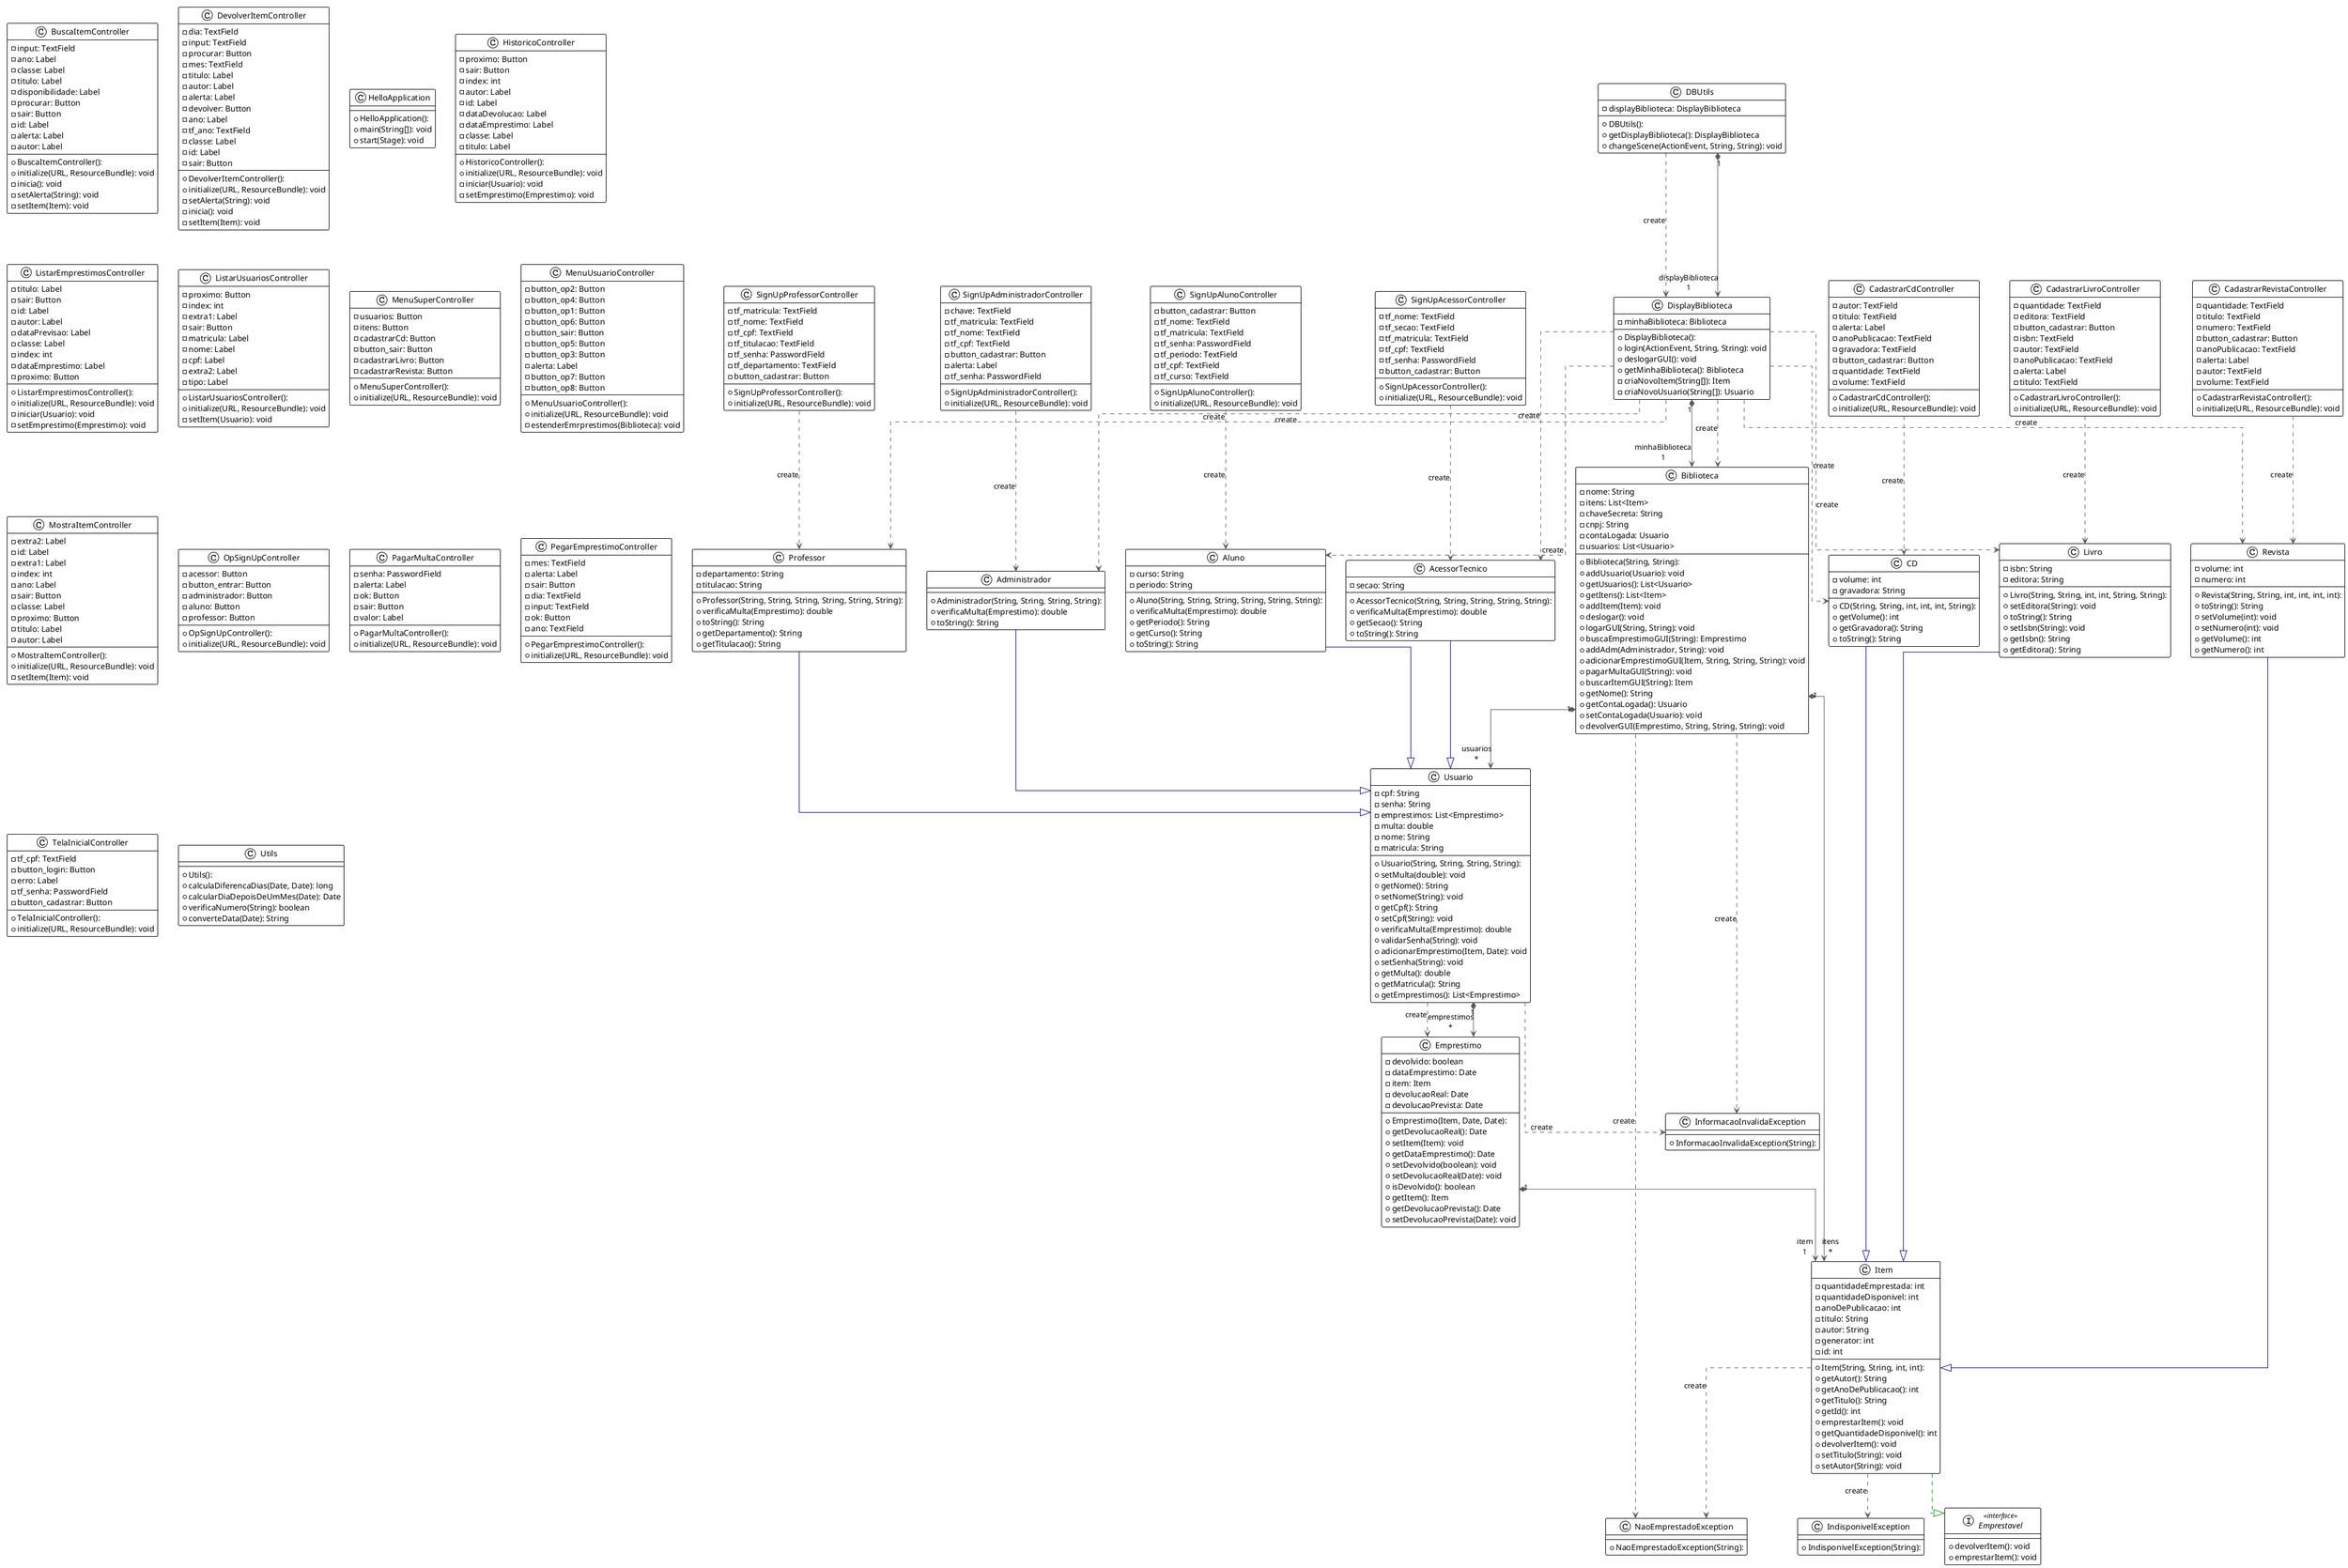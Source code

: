 @startuml

!theme plain
top to bottom direction
skinparam linetype ortho

class AcessorTecnico {
  + AcessorTecnico(String, String, String, String, String): 
  - secao: String
  + verificaMulta(Emprestimo): double
  + getSecao(): String
  + toString(): String
}
class Administrador {
  + Administrador(String, String, String, String): 
  + verificaMulta(Emprestimo): double
  + toString(): String
}
class Aluno {
  + Aluno(String, String, String, String, String, String): 
  - curso: String
  - periodo: String
  + verificaMulta(Emprestimo): double
  + getPeriodo(): String
  + getCurso(): String
  + toString(): String
}
class Biblioteca {
  + Biblioteca(String, String): 
  - nome: String
  - itens: List<Item>
  - chaveSecreta: String
  - cnpj: String
  - contaLogada: Usuario
  - usuarios: List<Usuario>
  + addUsuario(Usuario): void
  + getUsuarios(): List<Usuario>
  + getItens(): List<Item>
  + addItem(Item): void
  + deslogar(): void
  + logarGUI(String, String): void
  + buscaEmprestimoGUI(String): Emprestimo
  + addAdm(Administrador, String): void
  + adicionarEmprestimoGUI(Item, String, String, String): void
  + pagarMultaGUI(String): void
  + buscarItemGUI(String): Item
  + getNome(): String
  + getContaLogada(): Usuario
  + setContaLogada(Usuario): void
  + devolverGUI(Emprestimo, String, String, String): void
}
class BuscaItemController {
  + BuscaItemController(): 
  - input: TextField
  - ano: Label
  - classe: Label
  - titulo: Label
  - disponibilidade: Label
  - procurar: Button
  - sair: Button
  - id: Label
  - alerta: Label
  - autor: Label
  + initialize(URL, ResourceBundle): void
  - inicia(): void
  - setAlerta(String): void
  - setItem(Item): void
}
class CD {
  + CD(String, String, int, int, int, String): 
  - volume: int
  - gravadora: String
  + getVolume(): int
  + getGravadora(): String
  + toString(): String
}
class CadastrarCdController {
  + CadastrarCdController(): 
  - autor: TextField
  - titulo: TextField
  - alerta: Label
  - anoPublicacao: TextField
  - gravadora: TextField
  - button_cadastrar: Button
  - quantidade: TextField
  - volume: TextField
  + initialize(URL, ResourceBundle): void
}
class CadastrarLivroController {
  + CadastrarLivroController(): 
  - quantidade: TextField
  - editora: TextField
  - button_cadastrar: Button
  - isbn: TextField
  - autor: TextField
  - anoPublicacao: TextField
  - alerta: Label
  - titulo: TextField
  + initialize(URL, ResourceBundle): void
}
class CadastrarRevistaController {
  + CadastrarRevistaController(): 
  - quantidade: TextField
  - titulo: TextField
  - numero: TextField
  - button_cadastrar: Button
  - anoPublicacao: TextField
  - alerta: Label
  - autor: TextField
  - volume: TextField
  + initialize(URL, ResourceBundle): void
}
class DBUtils {
  + DBUtils(): 
  - displayBiblioteca: DisplayBiblioteca
  + getDisplayBiblioteca(): DisplayBiblioteca
  + changeScene(ActionEvent, String, String): void
}
class DevolverItemController {
  + DevolverItemController(): 
  - dia: TextField
  - input: TextField
  - procurar: Button
  - mes: TextField
  - titulo: Label
  - autor: Label
  - alerta: Label
  - devolver: Button
  - ano: Label
  - tf_ano: TextField
  - classe: Label
  - id: Label
  - sair: Button
  + initialize(URL, ResourceBundle): void
  - setAlerta(String): void
  - inicia(): void
  - setItem(Item): void
}
class DisplayBiblioteca {
  + DisplayBiblioteca(): 
  - minhaBiblioteca: Biblioteca
  + login(ActionEvent, String, String): void
  + deslogarGUI(): void
  + getMinhaBiblioteca(): Biblioteca
  - criaNovoItem(String[]): Item
  - criaNovoUsuario(String[]): Usuario
}
interface Emprestavel << interface >> {
  + devolverItem(): void
  + emprestarItem(): void
}
class Emprestimo {
  + Emprestimo(Item, Date, Date): 
  - devolvido: boolean
  - dataEmprestimo: Date
  - item: Item
  - devolucaoReal: Date
  - devolucaoPrevista: Date
  + getDevolucaoReal(): Date
  + setItem(Item): void
  + getDataEmprestimo(): Date
  + setDevolvido(boolean): void
  + setDevolucaoReal(Date): void
  + isDevolvido(): boolean
  + getItem(): Item
  + getDevolucaoPrevista(): Date
  + setDevolucaoPrevista(Date): void
}
class HelloApplication {
  + HelloApplication(): 
  + main(String[]): void
  + start(Stage): void
}
class HistoricoController {
  + HistoricoController(): 
  - proximo: Button
  - sair: Button
  - index: int
  - autor: Label
  - id: Label
  - dataDevolucao: Label
  - dataEmprestimo: Label
  - classe: Label
  - titulo: Label
  + initialize(URL, ResourceBundle): void
  - iniciar(Usuario): void
  - setEmprestimo(Emprestimo): void
}
class IndisponivelException {
  + IndisponivelException(String): 
}
class InformacaoInvalidaException {
  + InformacaoInvalidaException(String): 
}
class Item {
  + Item(String, String, int, int): 
  - quantidadeEmprestada: int
  - quantidadeDisponivel: int
  - anoDePublicacao: int
  - titulo: String
  - autor: String
  - generator: int
  - id: int
  + getAutor(): String
  + getAnoDePublicacao(): int
  + getTitulo(): String
  + getId(): int
  + emprestarItem(): void
  + getQuantidadeDisponivel(): int
  + devolverItem(): void
  + setTitulo(String): void
  + setAutor(String): void
}
class ListarEmprestimosController {
  + ListarEmprestimosController(): 
  - titulo: Label
  - sair: Button
  - id: Label
  - autor: Label
  - dataPrevisao: Label
  - classe: Label
  - index: int
  - dataEmprestimo: Label
  - proximo: Button
  + initialize(URL, ResourceBundle): void
  - iniciar(Usuario): void
  - setEmprestimo(Emprestimo): void
}
class ListarUsuariosController {
  + ListarUsuariosController(): 
  - proximo: Button
  - index: int
  - extra1: Label
  - sair: Button
  - matricula: Label
  - nome: Label
  - cpf: Label
  - extra2: Label
  - tipo: Label
  + initialize(URL, ResourceBundle): void
  - setItem(Usuario): void
}
class Livro {
  + Livro(String, String, int, int, String, String): 
  - isbn: String
  - editora: String
  + setEditora(String): void
  + toString(): String
  + setIsbn(String): void
  + getIsbn(): String
  + getEditora(): String
}
class MenuSuperController {
  + MenuSuperController(): 
  - usuarios: Button
  - itens: Button
  - cadastrarCd: Button
  - button_sair: Button
  - cadastrarLivro: Button
  - cadastrarRevista: Button
  + initialize(URL, ResourceBundle): void
}
class MenuUsuarioController {
  + MenuUsuarioController(): 
  - button_op2: Button
  - button_op4: Button
  - button_op1: Button
  - button_op6: Button
  - button_sair: Button
  - button_op5: Button
  - button_op3: Button
  - alerta: Label
  - button_op7: Button
  - button_op8: Button
  + initialize(URL, ResourceBundle): void
  - estenderEmrprestimos(Biblioteca): void
}
class MostraItemController {
  + MostraItemController(): 
  - extra2: Label
  - id: Label
  - extra1: Label
  - index: int
  - ano: Label
  - sair: Button
  - classe: Label
  - proximo: Button
  - titulo: Label
  - autor: Label
  + initialize(URL, ResourceBundle): void
  - setItem(Item): void
}
class NaoEmprestadoException {
  + NaoEmprestadoException(String): 
}
class OpSignUpController {
  + OpSignUpController(): 
  - acessor: Button
  - button_entrar: Button
  - administrador: Button
  - aluno: Button
  - professor: Button
  + initialize(URL, ResourceBundle): void
}
class PagarMultaController {
  + PagarMultaController(): 
  - senha: PasswordField
  - alerta: Label
  - ok: Button
  - sair: Button
  - valor: Label
  + initialize(URL, ResourceBundle): void
}
class PegarEmprestimoController {
  + PegarEmprestimoController(): 
  - mes: TextField
  - alerta: Label
  - sair: Button
  - dia: TextField
  - input: TextField
  - ok: Button
  - ano: TextField
  + initialize(URL, ResourceBundle): void
}
class Professor {
  + Professor(String, String, String, String, String, String): 
  - departamento: String
  - titulacao: String
  + verificaMulta(Emprestimo): double
  + toString(): String
  + getDepartamento(): String
  + getTitulacao(): String
}
class Revista {
  + Revista(String, String, int, int, int, int): 
  - volume: int
  - numero: int
  + toString(): String
  + setVolume(int): void
  + setNumero(int): void
  + getVolume(): int
  + getNumero(): int
}
class SignUpAcessorController {
  + SignUpAcessorController(): 
  - tf_nome: TextField
  - tf_secao: TextField
  - tf_matricula: TextField
  - tf_cpf: TextField
  - tf_senha: PasswordField
  - button_cadastrar: Button
  + initialize(URL, ResourceBundle): void
}
class SignUpAdministradorController {
  + SignUpAdministradorController(): 
  - chave: TextField
  - tf_matricula: TextField
  - tf_nome: TextField
  - tf_cpf: TextField
  - button_cadastrar: Button
  - alerta: Label
  - tf_senha: PasswordField
  + initialize(URL, ResourceBundle): void
}
class SignUpAlunoController {
  + SignUpAlunoController(): 
  - button_cadastrar: Button
  - tf_nome: TextField
  - tf_matricula: TextField
  - tf_senha: PasswordField
  - tf_periodo: TextField
  - tf_cpf: TextField
  - tf_curso: TextField
  + initialize(URL, ResourceBundle): void
}
class SignUpProfessorController {
  + SignUpProfessorController(): 
  - tf_matricula: TextField
  - tf_nome: TextField
  - tf_cpf: TextField
  - tf_titulacao: TextField
  - tf_senha: PasswordField
  - tf_departamento: TextField
  - button_cadastrar: Button
  + initialize(URL, ResourceBundle): void
}
class TelaInicialController {
  + TelaInicialController(): 
  - tf_cpf: TextField
  - button_login: Button
  - erro: Label
  - tf_senha: PasswordField
  - button_cadastrar: Button
  + initialize(URL, ResourceBundle): void
}
class Usuario {
  + Usuario(String, String, String, String): 
  - cpf: String
  - senha: String
  - emprestimos: List<Emprestimo>
  - multa: double
  - nome: String
  - matricula: String
  + setMulta(double): void
  + getNome(): String
  + setNome(String): void
  + getCpf(): String
  + setCpf(String): void
  + verificaMulta(Emprestimo): double
  + validarSenha(String): void
  + adicionarEmprestimo(Item, Date): void
  + setSenha(String): void
  + getMulta(): double
  + getMatricula(): String
  + getEmprestimos(): List<Emprestimo>
}
class Utils {
  + Utils(): 
  + calculaDiferencaDias(Date, Date): long
  + calcularDiaDepoisDeUmMes(Date): Date
  + verificaNumero(String): boolean
  + converteData(Date): String
}

AcessorTecnico                 -[#000082,plain]-^  Usuario                       
Administrador                  -[#000082,plain]-^  Usuario                       
Aluno                          -[#000082,plain]-^  Usuario                       
Biblioteca                     -[#595959,dashed]->  InformacaoInvalidaException   : "«create»"
Biblioteca                    "1" *-[#595959,plain]-> "itens\n*" Item                          
Biblioteca                     -[#595959,dashed]->  NaoEmprestadoException        : "«create»"
Biblioteca                    "1" *-[#595959,plain]-> "usuarios\n*" Usuario                       
CD                             -[#000082,plain]-^  Item                          
CadastrarCdController          -[#595959,dashed]->  CD                            : "«create»"
CadastrarLivroController       -[#595959,dashed]->  Livro                         : "«create»"
CadastrarRevistaController     -[#595959,dashed]->  Revista                       : "«create»"
DBUtils                        -[#595959,dashed]->  DisplayBiblioteca             : "«create»"
DBUtils                       "1" *-[#595959,plain]-> "displayBiblioteca\n1" DisplayBiblioteca             
DisplayBiblioteca              -[#595959,dashed]->  AcessorTecnico                : "«create»"
DisplayBiblioteca              -[#595959,dashed]->  Administrador                 : "«create»"
DisplayBiblioteca              -[#595959,dashed]->  Aluno                         : "«create»"
DisplayBiblioteca             "1" *-[#595959,plain]-> "minhaBiblioteca\n1" Biblioteca                    
DisplayBiblioteca              -[#595959,dashed]->  Biblioteca                    : "«create»"
DisplayBiblioteca              -[#595959,dashed]->  CD                            : "«create»"
DisplayBiblioteca              -[#595959,dashed]->  Livro                         : "«create»"
DisplayBiblioteca              -[#595959,dashed]->  Professor                     : "«create»"
DisplayBiblioteca              -[#595959,dashed]->  Revista                       : "«create»"
Emprestimo                    "1" *-[#595959,plain]-> "item\n1" Item                          
Item                           -[#008200,dashed]-^  Emprestavel                   
Item                           -[#595959,dashed]->  IndisponivelException         : "«create»"
Item                           -[#595959,dashed]->  NaoEmprestadoException        : "«create»"
Livro                          -[#000082,plain]-^  Item                          
Professor                      -[#000082,plain]-^  Usuario                       
Revista                        -[#000082,plain]-^  Item                          
SignUpAcessorController        -[#595959,dashed]->  AcessorTecnico                : "«create»"
SignUpAdministradorController  -[#595959,dashed]->  Administrador                 : "«create»"
SignUpAlunoController          -[#595959,dashed]->  Aluno                         : "«create»"
SignUpProfessorController      -[#595959,dashed]->  Professor                     : "«create»"
Usuario                        -[#595959,dashed]->  Emprestimo                    : "«create»"
Usuario                       "1" *-[#595959,plain]-> "emprestimos\n*" Emprestimo                    
Usuario                        -[#595959,dashed]->  InformacaoInvalidaException   : "«create»"
@enduml
